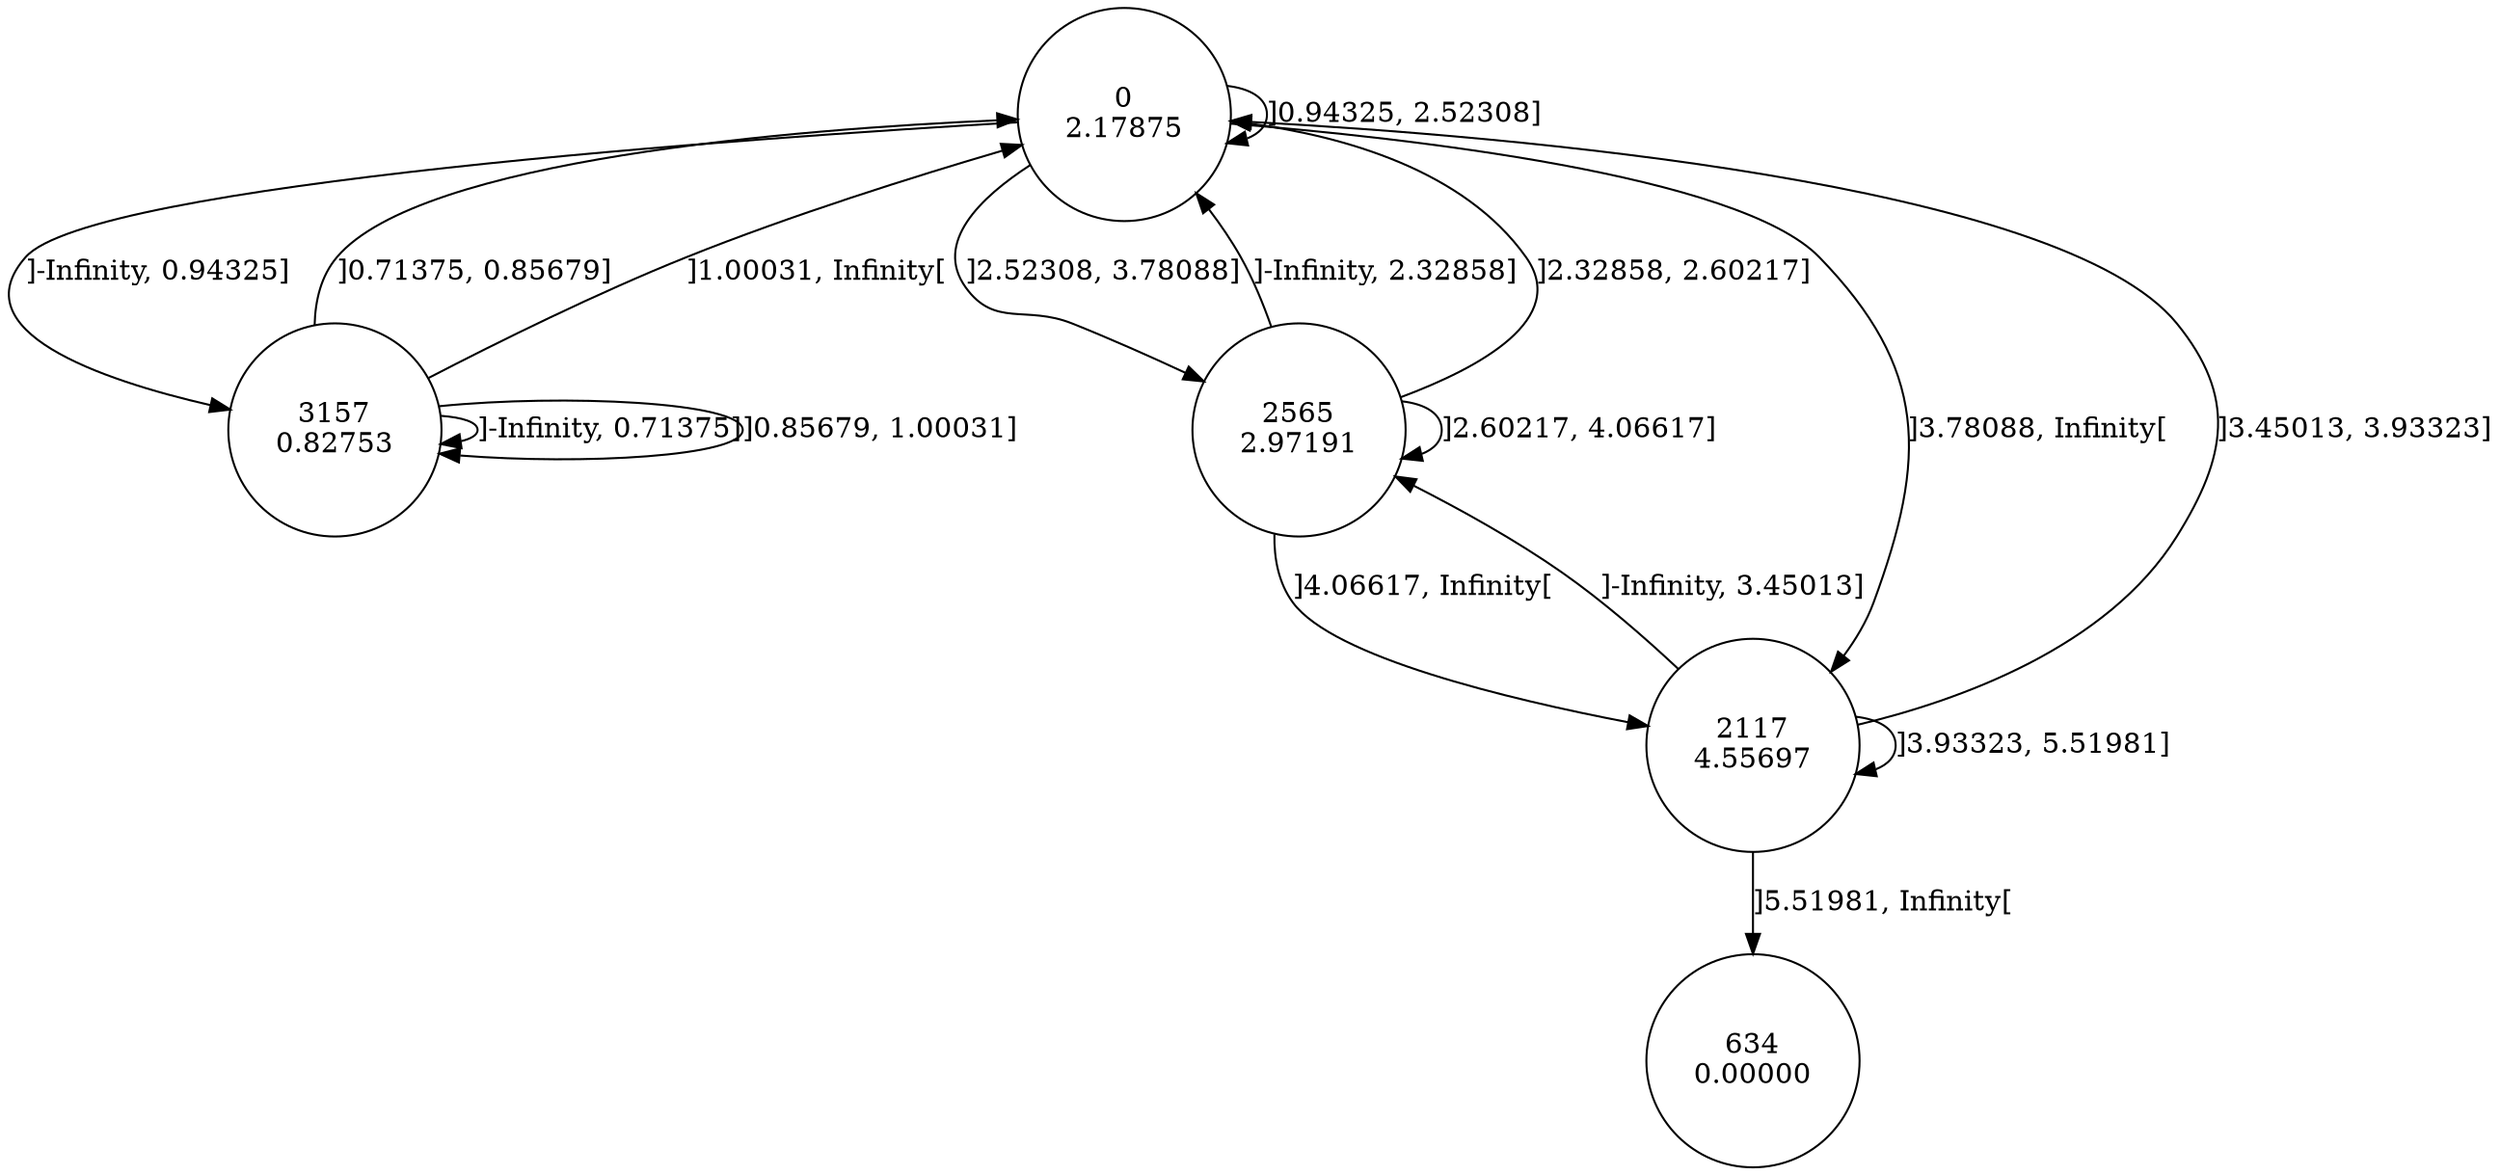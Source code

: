 digraph DFA {
0 [shape=circle, label="0\n2.17875"];
	0 -> 3157 [label="]-Infinity, 0.94325]"];
	0 -> 0 [label="]0.94325, 2.52308]"];
	0 -> 2565 [label="]2.52308, 3.78088]"];
	0 -> 2117 [label="]3.78088, Infinity["];
2117 [shape=circle, label="2117\n4.55697"];
	2117 -> 2565 [label="]-Infinity, 3.45013]"];
	2117 -> 0 [label="]3.45013, 3.93323]"];
	2117 -> 2117 [label="]3.93323, 5.51981]"];
	2117 -> 634 [label="]5.51981, Infinity["];
634 [shape=circle, label="634\n0.00000"];
2565 [shape=circle, label="2565\n2.97191"];
	2565 -> 0 [label="]-Infinity, 2.32858]"];
	2565 -> 0 [label="]2.32858, 2.60217]"];
	2565 -> 2565 [label="]2.60217, 4.06617]"];
	2565 -> 2117 [label="]4.06617, Infinity["];
3157 [shape=circle, label="3157\n0.82753"];
	3157 -> 3157 [label="]-Infinity, 0.71375]"];
	3157 -> 0 [label="]0.71375, 0.85679]"];
	3157 -> 3157 [label="]0.85679, 1.00031]"];
	3157 -> 0 [label="]1.00031, Infinity["];
}